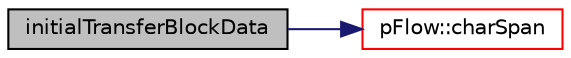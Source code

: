 digraph "initialTransferBlockData"
{
 // LATEX_PDF_SIZE
  edge [fontname="Helvetica",fontsize="10",labelfontname="Helvetica",labelfontsize="10"];
  node [fontname="Helvetica",fontsize="10",shape=record];
  rankdir="LR";
  Node1 [label="initialTransferBlockData",height=0.2,width=0.4,color="black", fillcolor="grey75", style="filled", fontcolor="black",tooltip=" "];
  Node1 -> Node2 [color="midnightblue",fontsize="10",style="solid",fontname="Helvetica"];
  Node2 [label="pFlow::charSpan",height=0.2,width=0.4,color="red", fillcolor="white", style="filled",URL="$namespacepFlow.html#a7e4d5909a08c3de9750f00fcb744fb0d",tooltip=" "];
}
